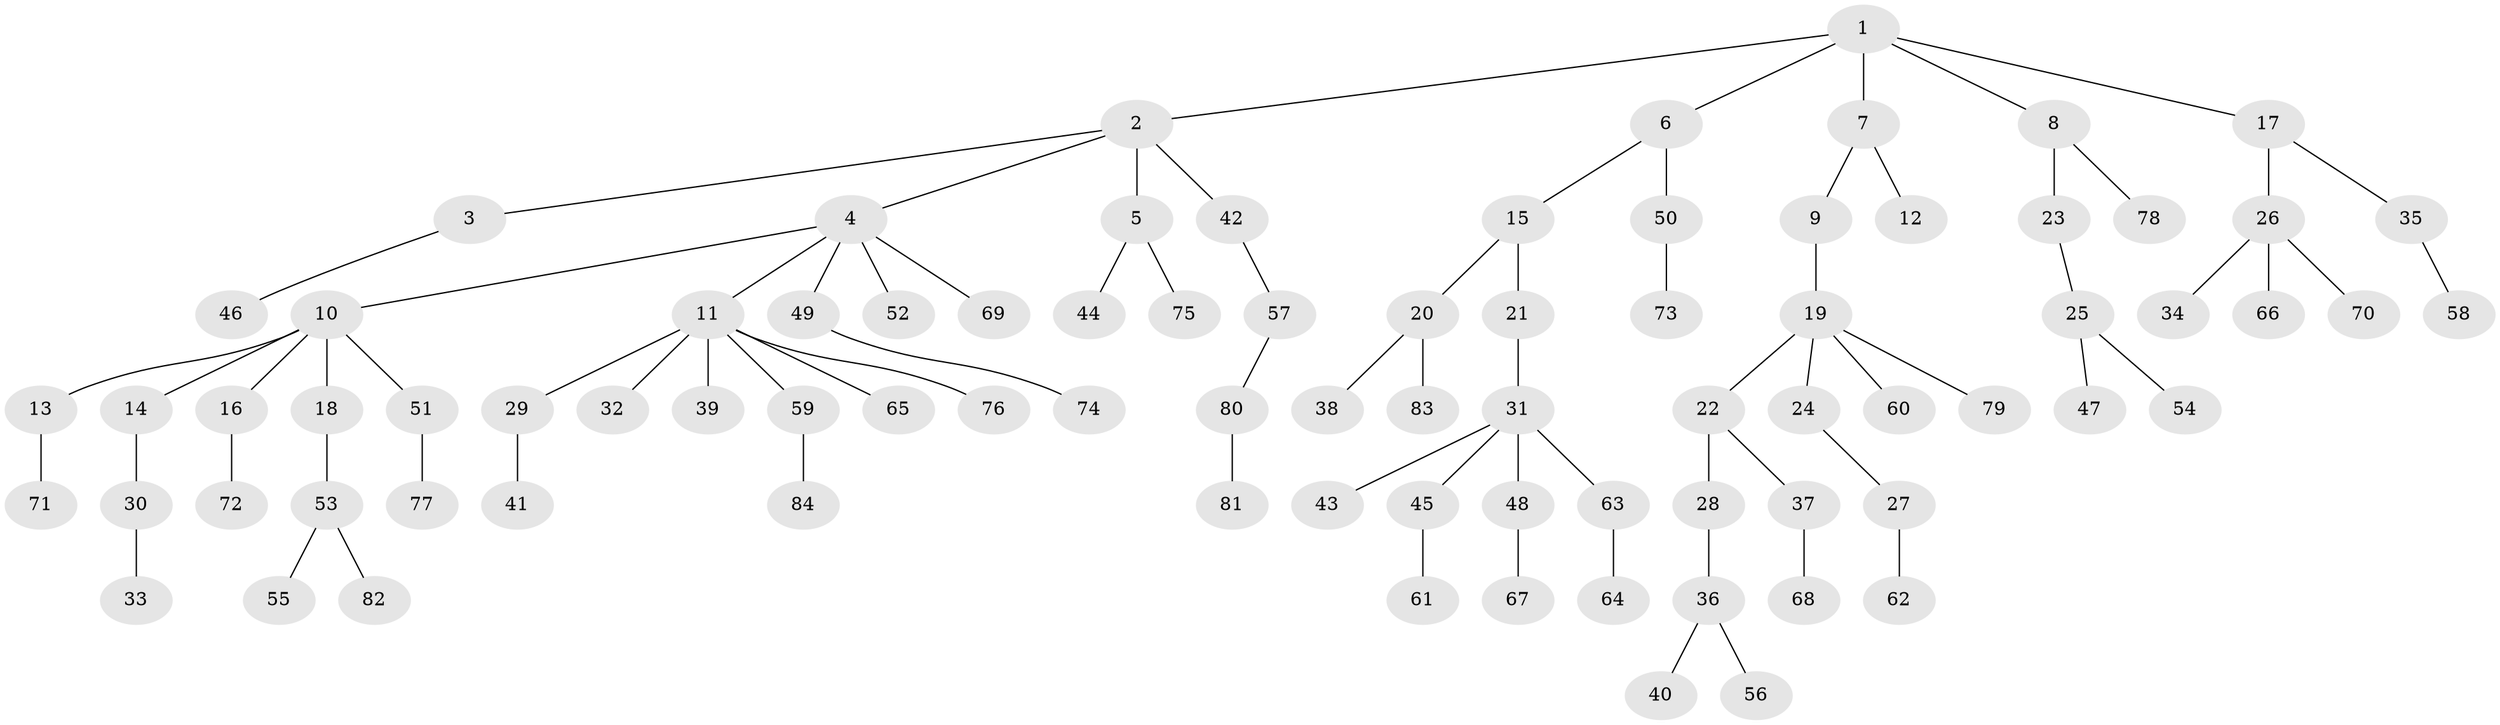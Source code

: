 // coarse degree distribution, {8: 0.017241379310344827, 1: 0.5862068965517241, 6: 0.034482758620689655, 2: 0.1724137931034483, 3: 0.13793103448275862, 7: 0.017241379310344827, 4: 0.017241379310344827, 5: 0.017241379310344827}
// Generated by graph-tools (version 1.1) at 2025/52/02/27/25 19:52:12]
// undirected, 84 vertices, 83 edges
graph export_dot {
graph [start="1"]
  node [color=gray90,style=filled];
  1;
  2;
  3;
  4;
  5;
  6;
  7;
  8;
  9;
  10;
  11;
  12;
  13;
  14;
  15;
  16;
  17;
  18;
  19;
  20;
  21;
  22;
  23;
  24;
  25;
  26;
  27;
  28;
  29;
  30;
  31;
  32;
  33;
  34;
  35;
  36;
  37;
  38;
  39;
  40;
  41;
  42;
  43;
  44;
  45;
  46;
  47;
  48;
  49;
  50;
  51;
  52;
  53;
  54;
  55;
  56;
  57;
  58;
  59;
  60;
  61;
  62;
  63;
  64;
  65;
  66;
  67;
  68;
  69;
  70;
  71;
  72;
  73;
  74;
  75;
  76;
  77;
  78;
  79;
  80;
  81;
  82;
  83;
  84;
  1 -- 2;
  1 -- 6;
  1 -- 7;
  1 -- 8;
  1 -- 17;
  2 -- 3;
  2 -- 4;
  2 -- 5;
  2 -- 42;
  3 -- 46;
  4 -- 10;
  4 -- 11;
  4 -- 49;
  4 -- 52;
  4 -- 69;
  5 -- 44;
  5 -- 75;
  6 -- 15;
  6 -- 50;
  7 -- 9;
  7 -- 12;
  8 -- 23;
  8 -- 78;
  9 -- 19;
  10 -- 13;
  10 -- 14;
  10 -- 16;
  10 -- 18;
  10 -- 51;
  11 -- 29;
  11 -- 32;
  11 -- 39;
  11 -- 59;
  11 -- 65;
  11 -- 76;
  13 -- 71;
  14 -- 30;
  15 -- 20;
  15 -- 21;
  16 -- 72;
  17 -- 26;
  17 -- 35;
  18 -- 53;
  19 -- 22;
  19 -- 24;
  19 -- 60;
  19 -- 79;
  20 -- 38;
  20 -- 83;
  21 -- 31;
  22 -- 28;
  22 -- 37;
  23 -- 25;
  24 -- 27;
  25 -- 47;
  25 -- 54;
  26 -- 34;
  26 -- 66;
  26 -- 70;
  27 -- 62;
  28 -- 36;
  29 -- 41;
  30 -- 33;
  31 -- 43;
  31 -- 45;
  31 -- 48;
  31 -- 63;
  35 -- 58;
  36 -- 40;
  36 -- 56;
  37 -- 68;
  42 -- 57;
  45 -- 61;
  48 -- 67;
  49 -- 74;
  50 -- 73;
  51 -- 77;
  53 -- 55;
  53 -- 82;
  57 -- 80;
  59 -- 84;
  63 -- 64;
  80 -- 81;
}

